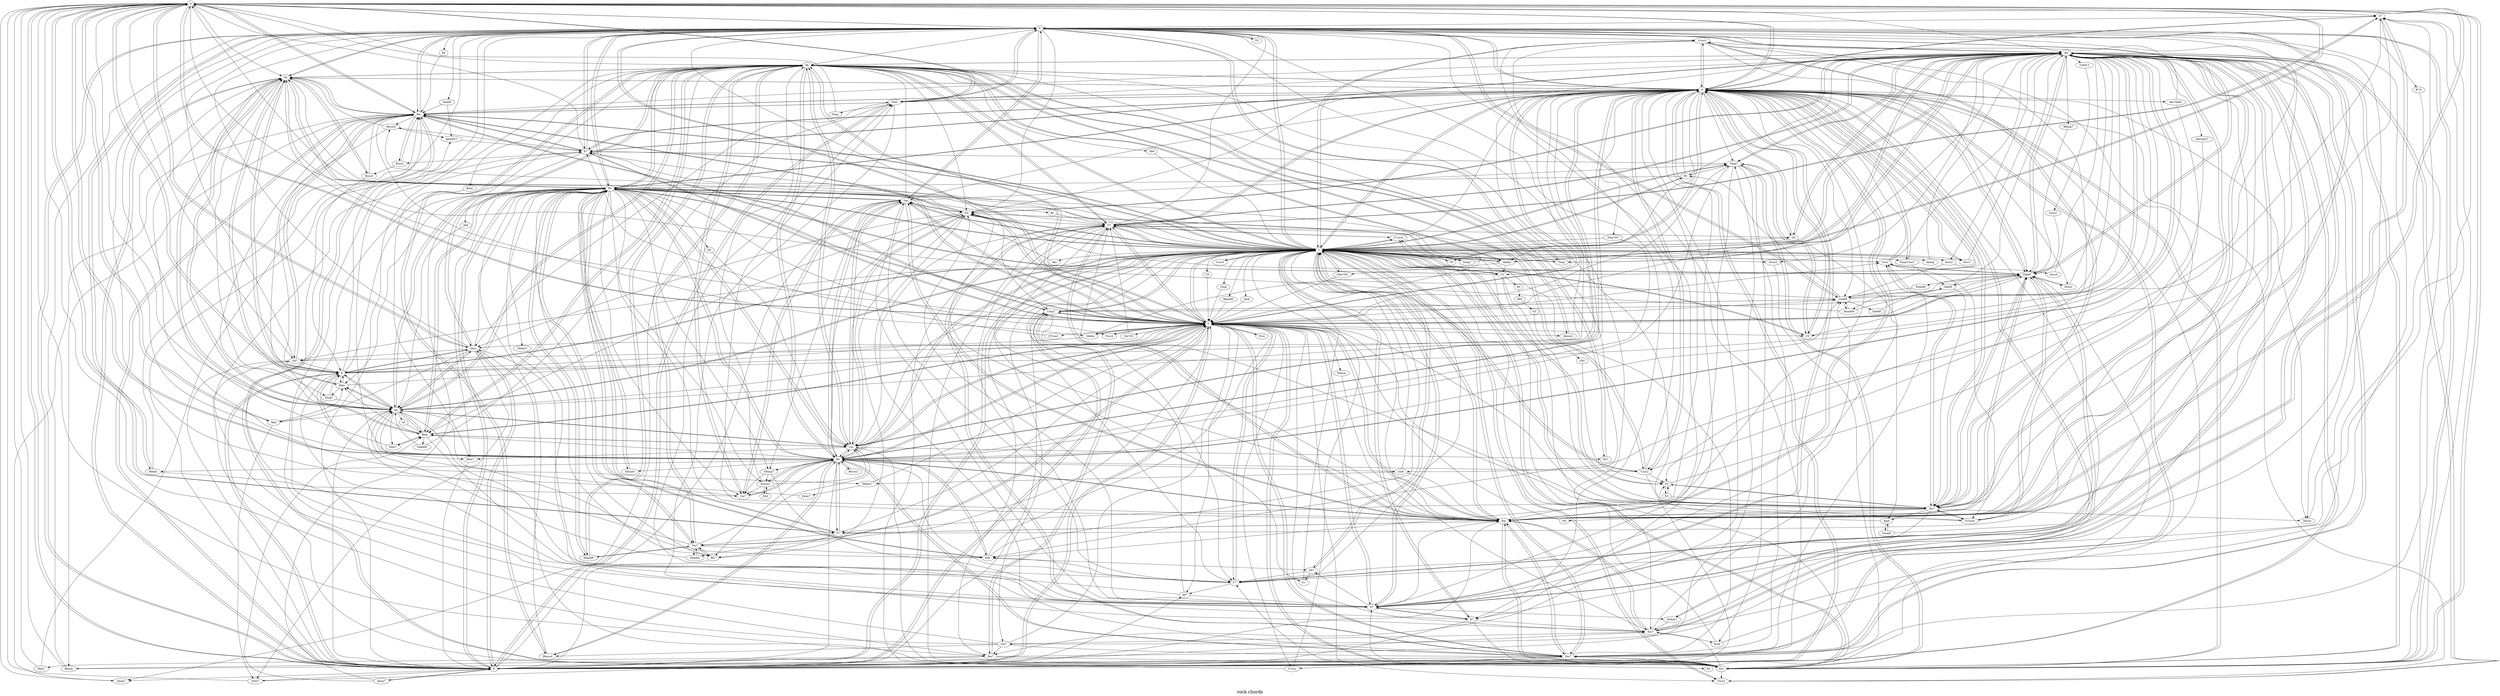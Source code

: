 /*****
rock chords
*****/

digraph G {
  graph [splines=true overlap=false]
  node  [shape=ellipse, width=0.3, height=0.3]
  0 [label="A"];
  1 [label="A5"];
  2 [label="A6"];
  3 [label="A7"];
  4 [label="Ab"];
  5 [label="Ab6"];
  6 [label="Ab7"];
  7 [label="Ab9"];
  8 [label="Abaug"];
  9 [label="Abdim"];
  10 [label="Abm"];
  11 [label="Abo"];
  12 [label="Absus4"];
  13 [label="Am"];
  14 [label="Am(maj7)"];
  15 [label="Am6"];
  16 [label="Am7"];
  17 [label="Am7add4"];
  18 [label="Am9"];
  19 [label="Amadd11"];
  20 [label="Amadd9"];
  21 [label="Amaj7"];
  22 [label="Asus2"];
  23 [label="Asus4"];
  24 [label="B"];
  25 [label="B5"];
  26 [label="B7"];
  27 [label="B7-9"];
  28 [label="Bb"];
  29 [label="Bb5"];
  30 [label="Bb7"];
  31 [label="Bbadd9"];
  32 [label="Bbaug"];
  33 [label="Bbdim"];
  34 [label="Bbm"];
  35 [label="Bbm7"];
  36 [label="Bbmaj7"];
  37 [label="Bbsus2"];
  38 [label="Bbsus4"];
  39 [label="Bdim"];
  40 [label="Bm"];
  41 [label="Bm7"];
  42 [label="Bo"];
  43 [label="Bsus2"];
  44 [label="Bsus4"];
  45 [label="C"];
  46 [label="C5"];
  47 [label="C6"];
  48 [label="C7"];
  49 [label="C9"];
  50 [label="Cadd13"];
  51 [label="Cadd9"];
  52 [label="Cm"];
  53 [label="Cm7"];
  54 [label="Cmaj"];
  55 [label="Cmaj7"];
  56 [label="Csus2"];
  57 [label="Csus4"];
  58 [label="D"];
  59 [label="D2"];
  60 [label="D5"];
  61 [label="D7"];
  62 [label="D7sus4"];
  63 [label="D9"];
  64 [label="Dadd9"];
  65 [label="Db"];
  66 [label="Db7"];
  67 [label="Dbadd2"];
  68 [label="Dbadd9"];
  69 [label="Dbaug"];
  70 [label="Dbdim7"];
  71 [label="Dbm"];
  72 [label="Dbm7"];
  73 [label="Dbm7b5"];
  74 [label="Dm"];
  75 [label="Dm11"];
  76 [label="Dm7"];
  77 [label="Dmaj7"];
  78 [label="Dsus2"];
  79 [label="Dsus4"];
  80 [label="E"];
  81 [label="E5"];
  82 [label="E7"];
  83 [label="E7sus4"];
  84 [label="E9"];
  85 [label="Eadd9"];
  86 [label="Eb"];
  87 [label="Eb6"];
  88 [label="Eb7"];
  89 [label="Eb9"];
  90 [label="Ebadd9"];
  91 [label="Ebdim7"];
  92 [label="Ebm"];
  93 [label="Ebm7"];
  94 [label="Ebmaj7"];
  95 [label="Ebsus2"];
  96 [label="Ebsus4"];
  97 [label="Edim7"];
  98 [label="Em"];
  99 [label="Em7"];
  100 [label="Em9"];
  101 [label="Emaj7"];
  102 [label="Esus4"];
  103 [label="F"];
  104 [label="F5"];
  105 [label="F6"];
  106 [label="F7"];
  107 [label="F9"];
  108 [label="Fadd9"];
  109 [label="Faug"];
  110 [label="Fm"];
  111 [label="Fm7"];
  112 [label="Fmaj"];
  113 [label="Fmaj7"];
  114 [label="Fmaj7sus2"];
  115 [label="Fsus"];
  116 [label="Fsus2"];
  117 [label="Fsus4"];
  118 [label="G"];
  119 [label="G+"];
  120 [label="G5"];
  121 [label="G6"];
  122 [label="G7"];
  123 [label="G7sus"];
  124 [label="G7sus4"];
  125 [label="Gadd9"];
  126 [label="Gb"];
  127 [label="Gb5"];
  128 [label="Gb7"];
  129 [label="Gbadd9"];
  130 [label="Gbdim"];
  131 [label="Gbdim7"];
  132 [label="Gbm"];
  133 [label="Gbm7"];
  134 [label="Gbm7b5"];
  135 [label="Gbsus4"];
  136 [label="Gm"];
  137 [label="Gm6"];
  138 [label="Gm7"];
  139 [label="Gm7b5"];
  140 [label="Gmaj7"];
  141 [label="Gmaj9"];
  142 [label="Gsus"];
  143 [label="Gsus2"];
  144 [label="Gsus4"];
  0 -> 3;
  0 -> 10;
  0 -> 13;
  0 -> 24;
  0 -> 28;
  0 -> 33;
  0 -> 40;
  0 -> 41;
  0 -> 45;
  0 -> 58;
  0 -> 65;
  0 -> 71;
  0 -> 74;
  0 -> 80;
  0 -> 86;
  0 -> 98;
  0 -> 103;
  0 -> 118;
  0 -> 126;
  0 -> 128;
  0 -> 132;
  1 -> 34;
  2 -> 40;
  3 -> 58;
  3 -> 74;
  3 -> 118;
  3 -> 122;
  3 -> 137;
  4 -> 0;
  4 -> 5;
  4 -> 9;
  4 -> 12;
  4 -> 13;
  4 -> 16;
  4 -> 28;
  4 -> 34;
  4 -> 38;
  4 -> 39;
  4 -> 45;
  4 -> 52;
  4 -> 53;
  4 -> 56;
  4 -> 58;
  4 -> 65;
  4 -> 68;
  4 -> 71;
  4 -> 80;
  4 -> 86;
  4 -> 87;
  4 -> 88;
  4 -> 103;
  4 -> 110;
  4 -> 111;
  4 -> 118;
  4 -> 122;
  4 -> 126;
  5 -> 45;
  6 -> 45;
  6 -> 61;
  6 -> 71;
  7 -> 65;
  8 -> 13;
  9 -> 4;
  9 -> 13;
  9 -> 45;
  9 -> 46;
  9 -> 86;
  9 -> 134;
  10 -> 0;
  10 -> 92;
  10 -> 133;
  11 -> 82;
  12 -> 4;
  13 -> 4;
  13 -> 9;
  13 -> 14;
  13 -> 16;
  13 -> 22;
  13 -> 28;
  13 -> 36;
  13 -> 40;
  13 -> 45;
  13 -> 47;
  13 -> 48;
  13 -> 50;
  13 -> 56;
  13 -> 58;
  13 -> 61;
  13 -> 74;
  13 -> 76;
  13 -> 79;
  13 -> 80;
  13 -> 82;
  13 -> 98;
  13 -> 99;
  13 -> 102;
  13 -> 103;
  13 -> 108;
  13 -> 110;
  13 -> 112;
  13 -> 113;
  13 -> 116;
  13 -> 118;
  13 -> 121;
  13 -> 122;
  13 -> 132;
  13 -> 136;
  13 -> 138;
  14 -> 16;
  15 -> 103;
  16 -> 13;
  16 -> 18;
  16 -> 45;
  16 -> 58;
  16 -> 61;
  16 -> 62;
  16 -> 63;
  16 -> 74;
  16 -> 79;
  16 -> 104;
  16 -> 108;
  16 -> 118;
  16 -> 122;
  16 -> 142;
  16 -> 144;
  17 -> 58;
  17 -> 74;
  18 -> 104;
  18 -> 141;
  19 -> 82;
  20 -> 51;
  20 -> 108;
  20 -> 126;
  21 -> 4;
  21 -> 34;
  21 -> 80;
  22 -> 23;
  22 -> 51;
  23 -> 13;
  24 -> 0;
  24 -> 13;
  24 -> 19;
  24 -> 28;
  24 -> 40;
  24 -> 45;
  24 -> 65;
  24 -> 71;
  24 -> 80;
  24 -> 86;
  24 -> 92;
  24 -> 103;
  24 -> 118;
  24 -> 126;
  25 -> 29;
  26 -> 13;
  26 -> 45;
  26 -> 61;
  26 -> 80;
  26 -> 98;
  26 -> 99;
  27 -> 98;
  28 -> 0;
  28 -> 4;
  28 -> 13;
  28 -> 24;
  28 -> 30;
  28 -> 33;
  28 -> 34;
  28 -> 37;
  28 -> 38;
  28 -> 45;
  28 -> 48;
  28 -> 51;
  28 -> 52;
  28 -> 53;
  28 -> 56;
  28 -> 58;
  28 -> 74;
  28 -> 76;
  28 -> 80;
  28 -> 86;
  28 -> 87;
  28 -> 94;
  28 -> 95;
  28 -> 96;
  28 -> 103;
  28 -> 106;
  28 -> 118;
  28 -> 136;
  28 -> 137;
  29 -> 120;
  30 -> 80;
  30 -> 86;
  30 -> 111;
  31 -> 103;
  32 -> 0;
  32 -> 58;
  32 -> 99;
  33 -> 0;
  33 -> 40;
  33 -> 53;
  34 -> 4;
  34 -> 52;
  34 -> 61;
  34 -> 65;
  34 -> 86;
  34 -> 92;
  34 -> 93;
  34 -> 103;
  34 -> 126;
  34 -> 129;
  35 -> 80;
  35 -> 86;
  36 -> 108;
  37 -> 28;
  38 -> 4;
  38 -> 28;
  38 -> 86;
  39 -> 35;
  40 -> 0;
  40 -> 32;
  40 -> 43;
  40 -> 45;
  40 -> 55;
  40 -> 58;
  40 -> 65;
  40 -> 77;
  40 -> 80;
  40 -> 82;
  40 -> 98;
  40 -> 103;
  40 -> 118;
  40 -> 126;
  40 -> 128;
  40 -> 130;
  40 -> 132;
  40 -> 135;
  41 -> 32;
  41 -> 55;
  41 -> 72;
  41 -> 82;
  41 -> 84;
  41 -> 113;
  42 -> 122;
  43 -> 40;
  43 -> 44;
  44 -> 24;
  44 -> 40;
  44 -> 126;
  45 -> 0;
  45 -> 4;
  45 -> 8;
  45 -> 9;
  45 -> 11;
  45 -> 13;
  45 -> 15;
  45 -> 16;
  45 -> 22;
  45 -> 24;
  45 -> 26;
  45 -> 28;
  45 -> 31;
  45 -> 40;
  45 -> 41;
  45 -> 46;
  45 -> 47;
  45 -> 48;
  45 -> 49;
  45 -> 52;
  45 -> 54;
  45 -> 55;
  45 -> 56;
  45 -> 57;
  45 -> 58;
  45 -> 61;
  45 -> 65;
  45 -> 66;
  45 -> 74;
  45 -> 75;
  45 -> 76;
  45 -> 80;
  45 -> 82;
  45 -> 86;
  45 -> 98;
  45 -> 102;
  45 -> 103;
  45 -> 104;
  45 -> 105;
  45 -> 107;
  45 -> 108;
  45 -> 110;
  45 -> 112;
  45 -> 113;
  45 -> 114;
  45 -> 116;
  45 -> 118;
  45 -> 122;
  45 -> 124;
  45 -> 134;
  45 -> 135;
  45 -> 136;
  45 -> 138;
  45 -> 140;
  45 -> 142;
  45 -> 144;
  46 -> 16;
  46 -> 25;
  46 -> 45;
  46 -> 62;
  46 -> 86;
  46 -> 118;
  47 -> 45;
  47 -> 108;
  47 -> 113;
  47 -> 118;
  48 -> 0;
  48 -> 6;
  48 -> 13;
  48 -> 87;
  48 -> 103;
  49 -> 103;
  50 -> 143;
  51 -> 13;
  51 -> 20;
  51 -> 45;
  51 -> 55;
  51 -> 58;
  51 -> 64;
  51 -> 105;
  51 -> 108;
  52 -> 4;
  52 -> 28;
  52 -> 34;
  52 -> 35;
  52 -> 65;
  52 -> 86;
  52 -> 88;
  52 -> 103;
  52 -> 110;
  52 -> 118;
  52 -> 136;
  53 -> 4;
  53 -> 28;
  53 -> 65;
  53 -> 136;
  54 -> 103;
  55 -> 13;
  55 -> 40;
  55 -> 41;
  55 -> 45;
  55 -> 48;
  55 -> 51;
  55 -> 74;
  55 -> 80;
  55 -> 103;
  56 -> 4;
  56 -> 45;
  56 -> 80;
  56 -> 104;
  56 -> 118;
  56 -> 144;
  57 -> 45;
  58 -> 0;
  58 -> 2;
  58 -> 13;
  58 -> 26;
  58 -> 27;
  58 -> 40;
  58 -> 45;
  58 -> 51;
  58 -> 55;
  58 -> 59;
  58 -> 61;
  58 -> 70;
  58 -> 74;
  58 -> 80;
  58 -> 82;
  58 -> 85;
  58 -> 86;
  58 -> 98;
  58 -> 99;
  58 -> 103;
  58 -> 106;
  58 -> 108;
  58 -> 110;
  58 -> 112;
  58 -> 118;
  58 -> 126;
  58 -> 132;
  58 -> 136;
  58 -> 144;
  59 -> 58;
  60 -> 52;
  61 -> 13;
  61 -> 24;
  61 -> 26;
  61 -> 40;
  61 -> 45;
  61 -> 66;
  61 -> 74;
  61 -> 91;
  61 -> 103;
  61 -> 108;
  61 -> 110;
  61 -> 118;
  61 -> 122;
  61 -> 132;
  61 -> 136;
  62 -> 16;
  62 -> 103;
  62 -> 108;
  63 -> 103;
  64 -> 125;
  65 -> 1;
  65 -> 4;
  65 -> 10;
  65 -> 24;
  65 -> 34;
  65 -> 35;
  65 -> 45;
  65 -> 48;
  65 -> 52;
  65 -> 71;
  65 -> 86;
  65 -> 92;
  65 -> 93;
  65 -> 103;
  65 -> 118;
  65 -> 126;
  66 -> 45;
  66 -> 48;
  66 -> 119;
  67 -> 65;
  67 -> 111;
  68 -> 4;
  68 -> 86;
  68 -> 111;
  69 -> 74;
  70 -> 97;
  70 -> 103;
  71 -> 0;
  71 -> 4;
  71 -> 10;
  71 -> 24;
  71 -> 58;
  71 -> 65;
  71 -> 80;
  71 -> 86;
  71 -> 98;
  71 -> 128;
  71 -> 133;
  72 -> 0;
  72 -> 58;
  73 -> 28;
  73 -> 45;
  74 -> 0;
  74 -> 3;
  74 -> 13;
  74 -> 28;
  74 -> 45;
  74 -> 58;
  74 -> 76;
  74 -> 80;
  74 -> 98;
  74 -> 99;
  74 -> 103;
  74 -> 106;
  74 -> 108;
  74 -> 110;
  74 -> 118;
  74 -> 122;
  74 -> 132;
  74 -> 136;
  75 -> 13;
  75 -> 118;
  76 -> 3;
  76 -> 13;
  76 -> 28;
  76 -> 45;
  76 -> 74;
  76 -> 80;
  76 -> 98;
  76 -> 103;
  76 -> 110;
  76 -> 118;
  76 -> 122;
  76 -> 123;
  76 -> 124;
  76 -> 142;
  77 -> 0;
  78 -> 13;
  78 -> 108;
  79 -> 58;
  80 -> 0;
  80 -> 6;
  80 -> 13;
  80 -> 21;
  80 -> 24;
  80 -> 40;
  80 -> 45;
  80 -> 55;
  80 -> 58;
  80 -> 65;
  80 -> 71;
  80 -> 76;
  80 -> 77;
  80 -> 82;
  80 -> 86;
  80 -> 103;
  80 -> 118;
  80 -> 126;
  80 -> 132;
  80 -> 133;
  80 -> 136;
  80 -> 144;
  81 -> 16;
  81 -> 104;
  82 -> 0;
  82 -> 13;
  82 -> 40;
  82 -> 43;
  82 -> 45;
  82 -> 58;
  82 -> 61;
  82 -> 103;
  82 -> 113;
  82 -> 118;
  82 -> 135;
  83 -> 82;
  84 -> 118;
  85 -> 19;
  85 -> 40;
  86 -> 4;
  86 -> 7;
  86 -> 26;
  86 -> 28;
  86 -> 34;
  86 -> 42;
  86 -> 45;
  86 -> 46;
  86 -> 52;
  86 -> 53;
  86 -> 58;
  86 -> 60;
  86 -> 65;
  86 -> 68;
  86 -> 74;
  86 -> 80;
  86 -> 87;
  86 -> 92;
  86 -> 94;
  86 -> 95;
  86 -> 96;
  86 -> 103;
  86 -> 106;
  86 -> 110;
  86 -> 111;
  86 -> 117;
  86 -> 118;
  86 -> 122;
  86 -> 126;
  86 -> 131;
  86 -> 136;
  87 -> 28;
  87 -> 45;
  87 -> 65;
  87 -> 66;
  87 -> 86;
  87 -> 103;
  88 -> 4;
  89 -> 95;
  90 -> 51;
  91 -> 99;
  91 -> 118;
  92 -> 24;
  92 -> 65;
  92 -> 101;
  92 -> 103;
  92 -> 126;
  93 -> 34;
  93 -> 126;
  94 -> 53;
  94 -> 61;
  94 -> 95;
  95 -> 4;
  95 -> 28;
  95 -> 52;
  95 -> 53;
  95 -> 89;
  96 -> 86;
  97 -> 58;
  98 -> 0;
  98 -> 3;
  98 -> 13;
  98 -> 40;
  98 -> 45;
  98 -> 48;
  98 -> 52;
  98 -> 58;
  98 -> 61;
  98 -> 74;
  98 -> 76;
  98 -> 99;
  98 -> 103;
  98 -> 113;
  98 -> 116;
  98 -> 118;
  98 -> 122;
  98 -> 128;
  99 -> 3;
  99 -> 13;
  99 -> 45;
  99 -> 51;
  99 -> 74;
  99 -> 100;
  99 -> 118;
  99 -> 138;
  100 -> 45;
  100 -> 58;
  101 -> 24;
  101 -> 65;
  102 -> 80;
  103 -> 0;
  103 -> 3;
  103 -> 4;
  103 -> 6;
  103 -> 12;
  103 -> 13;
  103 -> 16;
  103 -> 28;
  103 -> 34;
  103 -> 40;
  103 -> 45;
  103 -> 47;
  103 -> 48;
  103 -> 51;
  103 -> 52;
  103 -> 55;
  103 -> 58;
  103 -> 61;
  103 -> 67;
  103 -> 69;
  103 -> 74;
  103 -> 76;
  103 -> 80;
  103 -> 82;
  103 -> 83;
  103 -> 86;
  103 -> 98;
  103 -> 99;
  103 -> 106;
  103 -> 110;
  103 -> 111;
  103 -> 113;
  103 -> 115;
  103 -> 116;
  103 -> 117;
  103 -> 118;
  103 -> 122;
  103 -> 123;
  103 -> 124;
  103 -> 130;
  103 -> 136;
  103 -> 139;
  103 -> 142;
  104 -> 16;
  104 -> 45;
  104 -> 58;
  104 -> 81;
  105 -> 13;
  105 -> 45;
  105 -> 86;
  105 -> 118;
  106 -> 13;
  106 -> 28;
  106 -> 30;
  106 -> 58;
  106 -> 74;
  106 -> 86;
  106 -> 111;
  106 -> 118;
  107 -> 45;
  107 -> 118;
  108 -> 13;
  108 -> 16;
  108 -> 45;
  108 -> 58;
  108 -> 61;
  108 -> 62;
  108 -> 74;
  108 -> 76;
  108 -> 78;
  108 -> 90;
  108 -> 103;
  108 -> 110;
  108 -> 118;
  108 -> 125;
  108 -> 142;
  109 -> 0;
  110 -> 13;
  110 -> 28;
  110 -> 30;
  110 -> 34;
  110 -> 45;
  110 -> 52;
  110 -> 71;
  110 -> 86;
  110 -> 98;
  110 -> 103;
  110 -> 118;
  110 -> 122;
  110 -> 136;
  111 -> 4;
  111 -> 30;
  111 -> 52;
  111 -> 65;
  111 -> 67;
  111 -> 68;
  111 -> 86;
  111 -> 87;
  111 -> 103;
  112 -> 13;
  112 -> 45;
  112 -> 58;
  112 -> 110;
  113 -> 13;
  113 -> 28;
  113 -> 45;
  113 -> 47;
  113 -> 74;
  113 -> 76;
  113 -> 98;
  113 -> 100;
  113 -> 105;
  114 -> 118;
  114 -> 125;
  115 -> 103;
  116 -> 13;
  116 -> 45;
  116 -> 118;
  117 -> 103;
  118 -> 0;
  118 -> 3;
  118 -> 4;
  118 -> 9;
  118 -> 13;
  118 -> 16;
  118 -> 17;
  118 -> 26;
  118 -> 28;
  118 -> 40;
  118 -> 41;
  118 -> 45;
  118 -> 46;
  118 -> 47;
  118 -> 48;
  118 -> 51;
  118 -> 52;
  118 -> 56;
  118 -> 58;
  118 -> 61;
  118 -> 73;
  118 -> 74;
  118 -> 75;
  118 -> 76;
  118 -> 78;
  118 -> 79;
  118 -> 80;
  118 -> 82;
  118 -> 86;
  118 -> 87;
  118 -> 91;
  118 -> 98;
  118 -> 103;
  118 -> 107;
  118 -> 108;
  118 -> 113;
  118 -> 114;
  118 -> 121;
  118 -> 122;
  118 -> 126;
  118 -> 128;
  118 -> 132;
  118 -> 144;
  119 -> 45;
  120 -> 127;
  121 -> 13;
  121 -> 18;
  121 -> 45;
  121 -> 103;
  121 -> 118;
  122 -> 3;
  122 -> 4;
  122 -> 9;
  122 -> 13;
  122 -> 45;
  122 -> 48;
  122 -> 52;
  122 -> 58;
  122 -> 74;
  122 -> 76;
  122 -> 82;
  122 -> 103;
  122 -> 118;
  122 -> 119;
  122 -> 121;
  122 -> 124;
  123 -> 45;
  123 -> 122;
  124 -> 45;
  124 -> 118;
  124 -> 122;
  125 -> 13;
  125 -> 16;
  125 -> 20;
  125 -> 51;
  126 -> 4;
  126 -> 24;
  126 -> 28;
  126 -> 34;
  126 -> 40;
  126 -> 44;
  126 -> 45;
  126 -> 58;
  126 -> 65;
  126 -> 80;
  126 -> 86;
  126 -> 92;
  126 -> 101;
  126 -> 103;
  126 -> 118;
  127 -> 104;
  128 -> 24;
  128 -> 40;
  128 -> 45;
  128 -> 58;
  128 -> 80;
  129 -> 4;
  129 -> 65;
  130 -> 71;
  130 -> 103;
  130 -> 118;
  131 -> 30;
  132 -> 0;
  132 -> 40;
  132 -> 58;
  132 -> 71;
  132 -> 77;
  132 -> 80;
  132 -> 99;
  132 -> 109;
  132 -> 118;
  133 -> 0;
  133 -> 55;
  134 -> 45;
  134 -> 103;
  135 -> 19;
  135 -> 65;
  135 -> 126;
  136 -> 0;
  136 -> 4;
  136 -> 28;
  136 -> 45;
  136 -> 48;
  136 -> 52;
  136 -> 53;
  136 -> 58;
  136 -> 74;
  136 -> 86;
  136 -> 94;
  136 -> 103;
  136 -> 110;
  136 -> 113;
  137 -> 45;
  137 -> 70;
  137 -> 74;
  138 -> 0;
  138 -> 38;
  138 -> 41;
  138 -> 58;
  138 -> 76;
  138 -> 103;
  139 -> 122;
  140 -> 13;
  140 -> 45;
  141 -> 13;
  141 -> 18;
  142 -> 13;
  142 -> 16;
  142 -> 45;
  142 -> 62;
  142 -> 108;
  142 -> 118;
  143 -> 108;
  144 -> 13;
  144 -> 16;
  144 -> 45;
  144 -> 62;
  144 -> 104;
  144 -> 108;
  144 -> 118;
  label = "\nrock chords\n";  fontsize=24;
}
